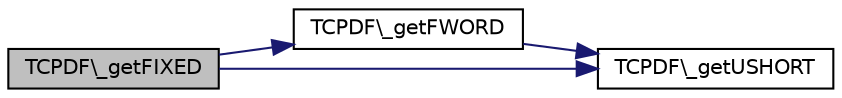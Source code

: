 digraph G
{
  edge [fontname="Helvetica",fontsize="10",labelfontname="Helvetica",labelfontsize="10"];
  node [fontname="Helvetica",fontsize="10",shape=record];
  rankdir="LR";
  Node1 [label="TCPDF\\_getFIXED",height=0.2,width=0.4,color="black", fillcolor="grey75", style="filled" fontcolor="black"];
  Node1 -> Node2 [color="midnightblue",fontsize="10",style="solid",fontname="Helvetica"];
  Node2 [label="TCPDF\\_getFWORD",height=0.2,width=0.4,color="black", fillcolor="white", style="filled",URL="$classTCPDF.html#a4908bc80a583107b7c8b3f768277e568",tooltip="Get FWORD from string (Big Endian 16-bit signed integer)."];
  Node2 -> Node3 [color="midnightblue",fontsize="10",style="solid",fontname="Helvetica"];
  Node3 [label="TCPDF\\_getUSHORT",height=0.2,width=0.4,color="black", fillcolor="white", style="filled",URL="$classTCPDF.html#a7811fe029ec582174ed310d7563a876f",tooltip="Get USHORT from string (Big Endian 16-bit unsigned integer)."];
  Node1 -> Node3 [color="midnightblue",fontsize="10",style="solid",fontname="Helvetica"];
}
